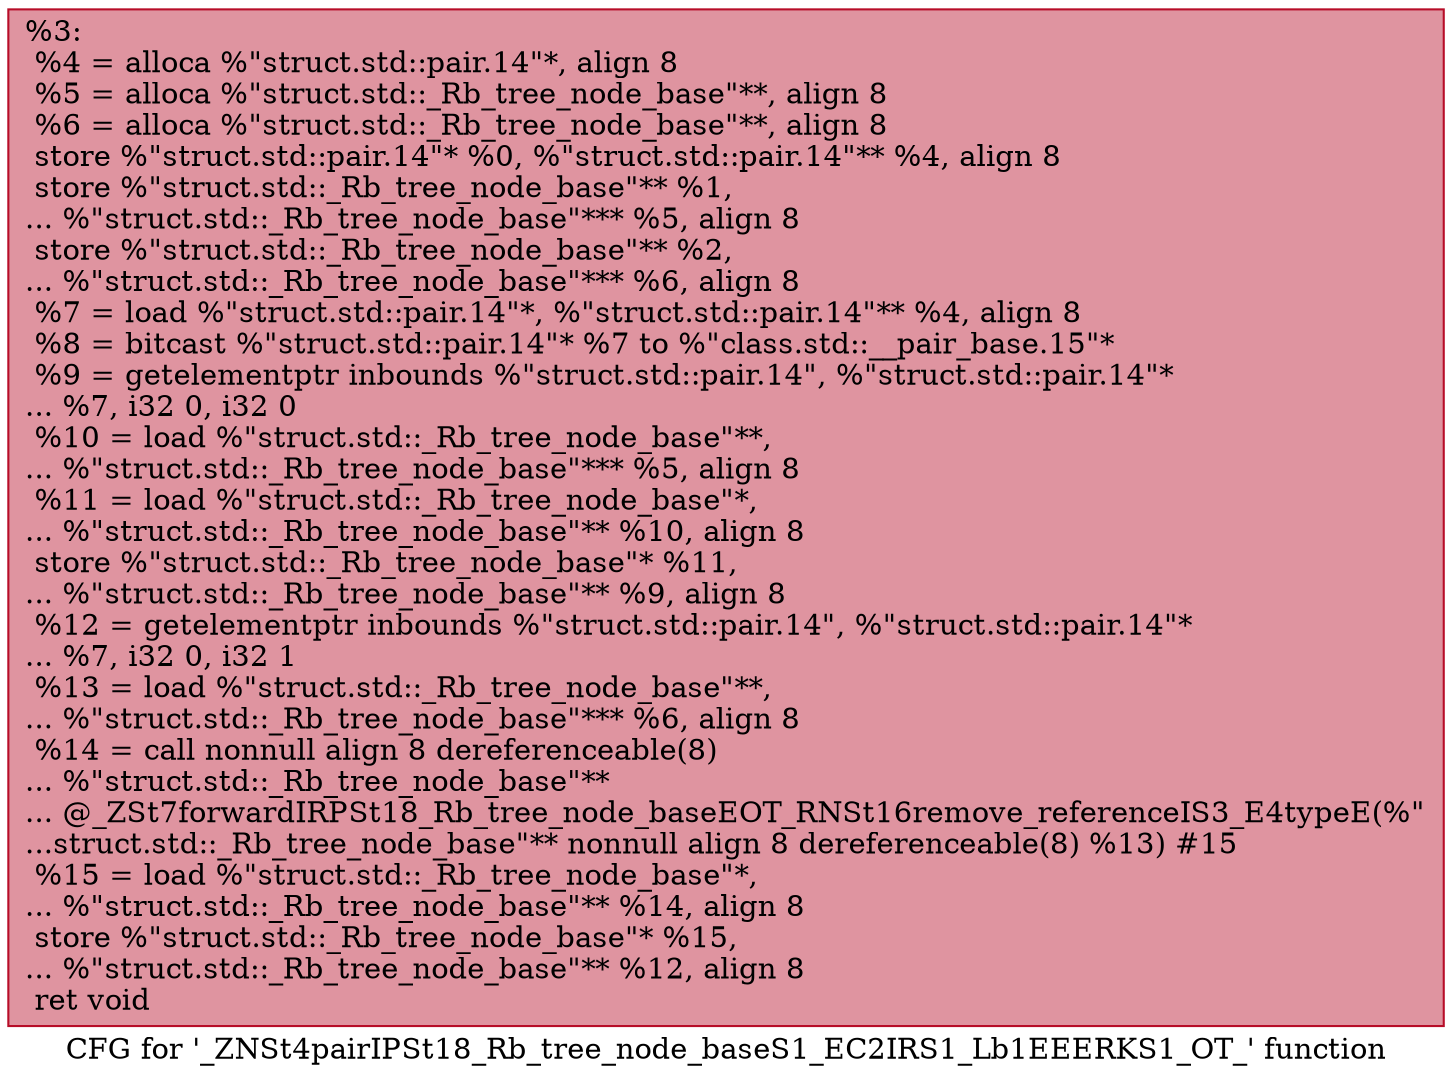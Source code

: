 digraph "CFG for '_ZNSt4pairIPSt18_Rb_tree_node_baseS1_EC2IRS1_Lb1EEERKS1_OT_' function" {
	label="CFG for '_ZNSt4pairIPSt18_Rb_tree_node_baseS1_EC2IRS1_Lb1EEERKS1_OT_' function";

	Node0x561d2df4e280 [shape=record,color="#b70d28ff", style=filled, fillcolor="#b70d2870",label="{%3:\l  %4 = alloca %\"struct.std::pair.14\"*, align 8\l  %5 = alloca %\"struct.std::_Rb_tree_node_base\"**, align 8\l  %6 = alloca %\"struct.std::_Rb_tree_node_base\"**, align 8\l  store %\"struct.std::pair.14\"* %0, %\"struct.std::pair.14\"** %4, align 8\l  store %\"struct.std::_Rb_tree_node_base\"** %1,\l... %\"struct.std::_Rb_tree_node_base\"*** %5, align 8\l  store %\"struct.std::_Rb_tree_node_base\"** %2,\l... %\"struct.std::_Rb_tree_node_base\"*** %6, align 8\l  %7 = load %\"struct.std::pair.14\"*, %\"struct.std::pair.14\"** %4, align 8\l  %8 = bitcast %\"struct.std::pair.14\"* %7 to %\"class.std::__pair_base.15\"*\l  %9 = getelementptr inbounds %\"struct.std::pair.14\", %\"struct.std::pair.14\"*\l... %7, i32 0, i32 0\l  %10 = load %\"struct.std::_Rb_tree_node_base\"**,\l... %\"struct.std::_Rb_tree_node_base\"*** %5, align 8\l  %11 = load %\"struct.std::_Rb_tree_node_base\"*,\l... %\"struct.std::_Rb_tree_node_base\"** %10, align 8\l  store %\"struct.std::_Rb_tree_node_base\"* %11,\l... %\"struct.std::_Rb_tree_node_base\"** %9, align 8\l  %12 = getelementptr inbounds %\"struct.std::pair.14\", %\"struct.std::pair.14\"*\l... %7, i32 0, i32 1\l  %13 = load %\"struct.std::_Rb_tree_node_base\"**,\l... %\"struct.std::_Rb_tree_node_base\"*** %6, align 8\l  %14 = call nonnull align 8 dereferenceable(8)\l... %\"struct.std::_Rb_tree_node_base\"**\l... @_ZSt7forwardIRPSt18_Rb_tree_node_baseEOT_RNSt16remove_referenceIS3_E4typeE(%\"\l...struct.std::_Rb_tree_node_base\"** nonnull align 8 dereferenceable(8) %13) #15\l  %15 = load %\"struct.std::_Rb_tree_node_base\"*,\l... %\"struct.std::_Rb_tree_node_base\"** %14, align 8\l  store %\"struct.std::_Rb_tree_node_base\"* %15,\l... %\"struct.std::_Rb_tree_node_base\"** %12, align 8\l  ret void\l}"];
}
